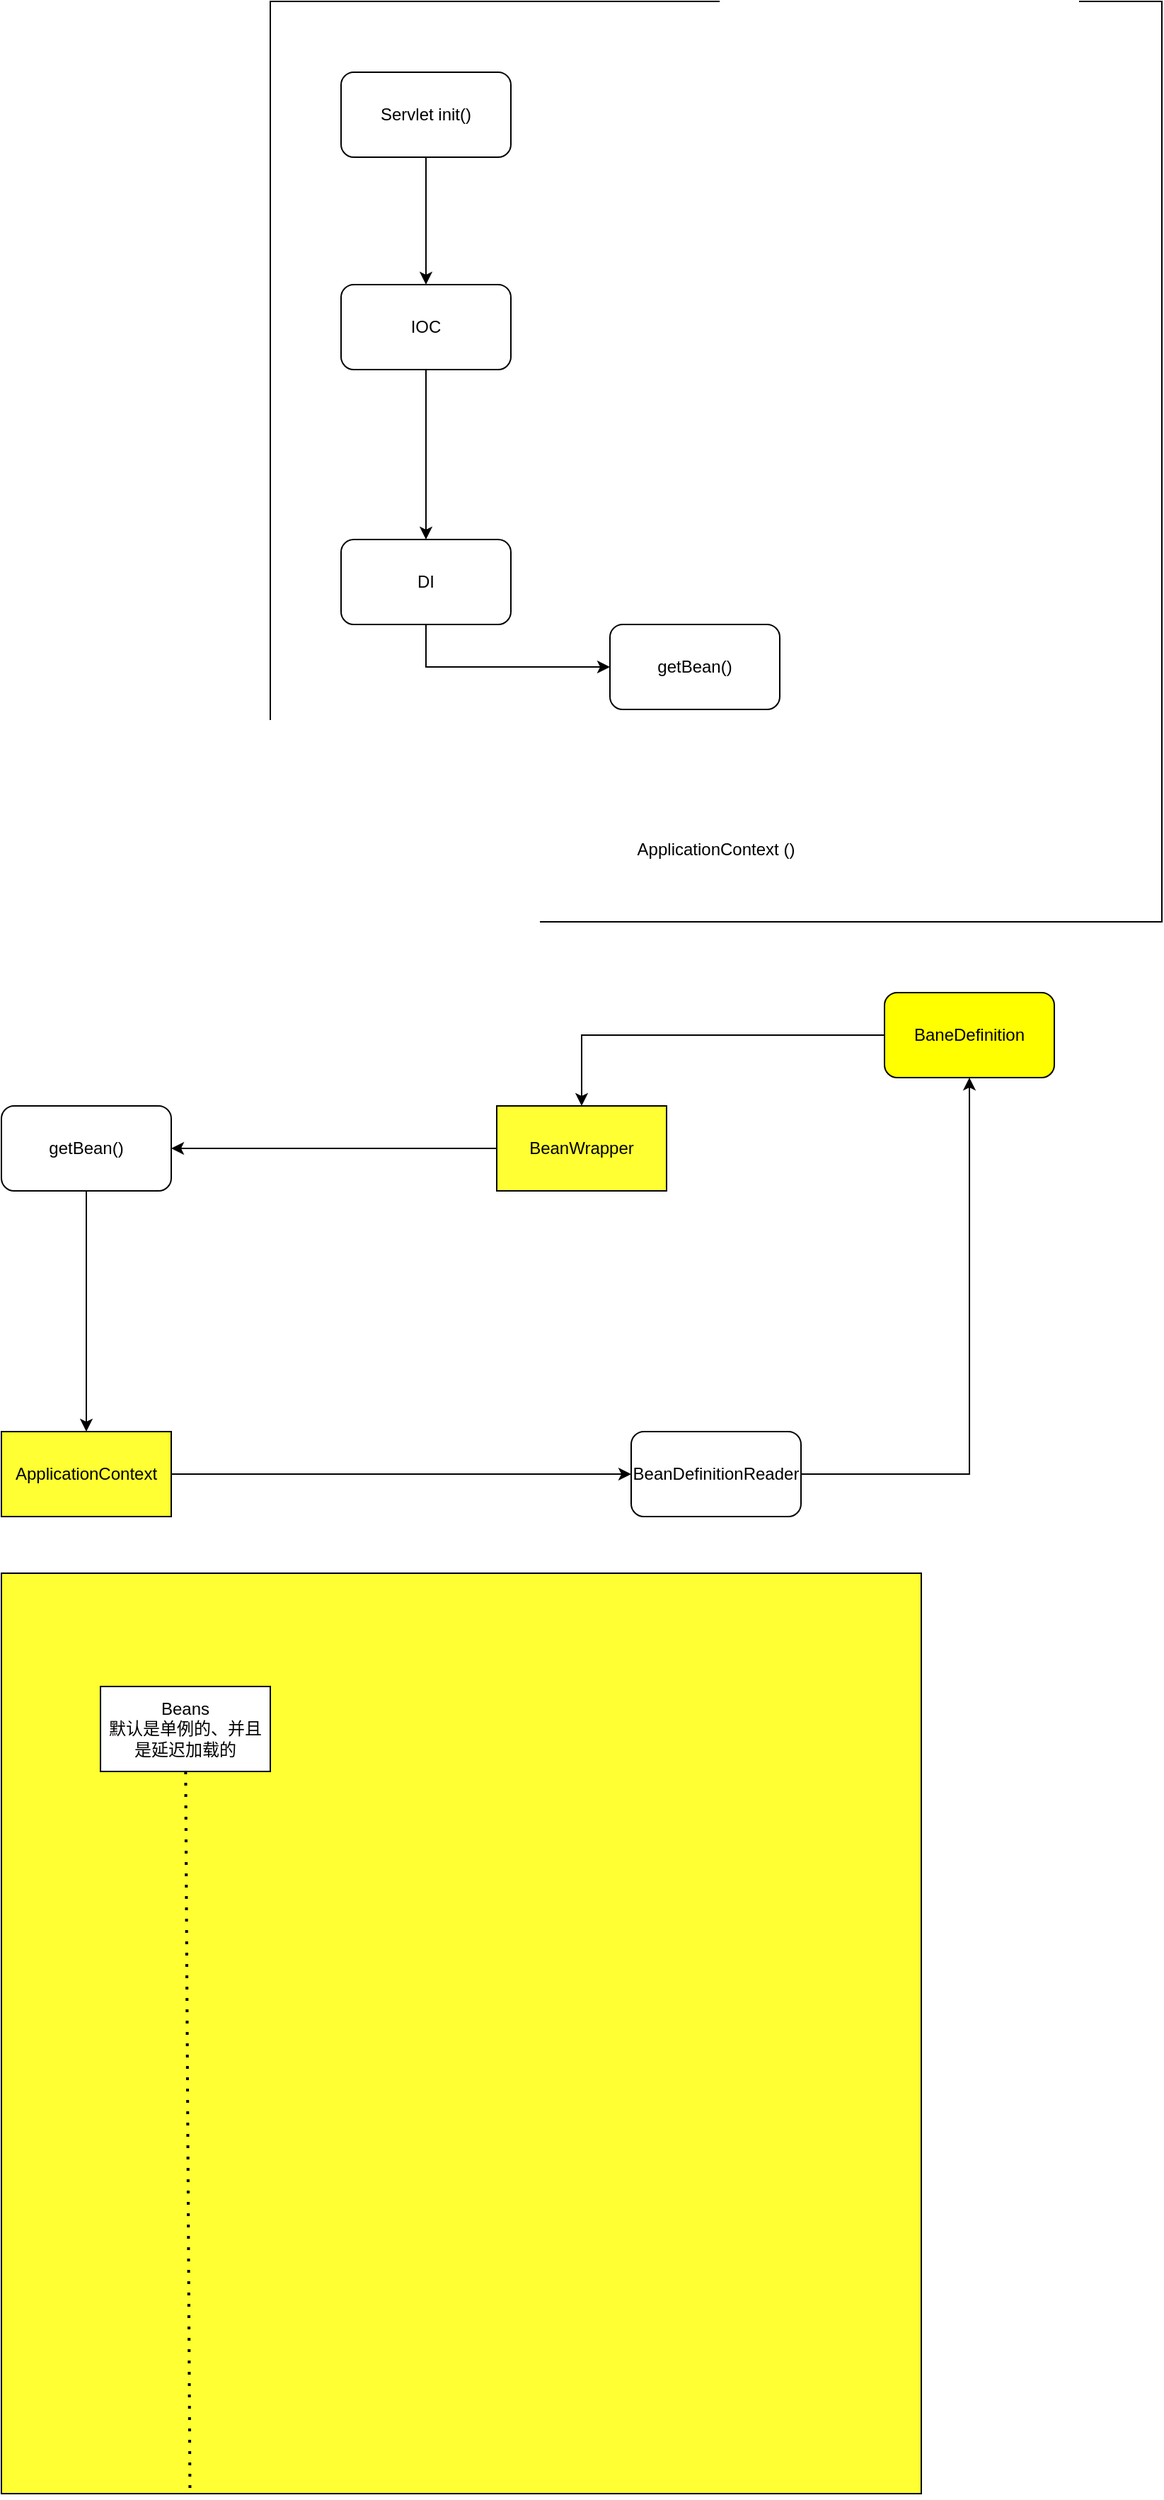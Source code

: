 <mxfile version="20.8.10" type="device"><diagram name="第 1 页" id="-1IuEzwX4lClosSJpbhH"><mxGraphModel dx="1903" dy="1258" grid="1" gridSize="10" guides="1" tooltips="1" connect="1" arrows="1" fold="1" page="1" pageScale="1" pageWidth="827" pageHeight="1169" math="0" shadow="0"><root><mxCell id="0"/><mxCell id="1" parent="0"/><mxCell id="LMoj7f9ACBtbyEProP53-1" value="&lt;br&gt;&lt;br&gt;&lt;br&gt;&lt;br&gt;&lt;br&gt;&lt;br&gt;&lt;br&gt;&lt;br&gt;&lt;br&gt;&lt;br&gt;&lt;br&gt;&lt;br&gt;&lt;br&gt;&lt;br&gt;&lt;br&gt;&lt;br&gt;&lt;br&gt;&lt;br&gt;&lt;br&gt;&lt;br&gt;&lt;br&gt;&lt;br&gt;&lt;br&gt;&lt;br&gt;&lt;br&gt;&lt;br&gt;&lt;br&gt;&lt;br&gt;&lt;br&gt;&lt;br&gt;&lt;br&gt;&lt;br&gt;&lt;br&gt;&lt;br&gt;&lt;br&gt;&lt;br&gt;&lt;br&gt;&lt;br&gt;ApplicationContext ()" style="rounded=0;whiteSpace=wrap;html=1;" vertex="1" parent="1"><mxGeometry x="120" y="100" width="630" height="650" as="geometry"/></mxCell><mxCell id="LMoj7f9ACBtbyEProP53-7" value="" style="edgeStyle=orthogonalEdgeStyle;rounded=0;orthogonalLoop=1;jettySize=auto;html=1;" edge="1" parent="1" source="LMoj7f9ACBtbyEProP53-2" target="LMoj7f9ACBtbyEProP53-3"><mxGeometry relative="1" as="geometry"/></mxCell><mxCell id="LMoj7f9ACBtbyEProP53-2" value="Servlet init()" style="rounded=1;whiteSpace=wrap;html=1;" vertex="1" parent="1"><mxGeometry x="170" y="150" width="120" height="60" as="geometry"/></mxCell><mxCell id="LMoj7f9ACBtbyEProP53-8" style="edgeStyle=orthogonalEdgeStyle;rounded=0;orthogonalLoop=1;jettySize=auto;html=1;" edge="1" parent="1" source="LMoj7f9ACBtbyEProP53-3" target="LMoj7f9ACBtbyEProP53-4"><mxGeometry relative="1" as="geometry"/></mxCell><mxCell id="LMoj7f9ACBtbyEProP53-3" value="IOC" style="rounded=1;whiteSpace=wrap;html=1;" vertex="1" parent="1"><mxGeometry x="170" y="300" width="120" height="60" as="geometry"/></mxCell><mxCell id="LMoj7f9ACBtbyEProP53-6" style="edgeStyle=orthogonalEdgeStyle;rounded=0;orthogonalLoop=1;jettySize=auto;html=1;exitX=0.5;exitY=1;exitDx=0;exitDy=0;" edge="1" parent="1" source="LMoj7f9ACBtbyEProP53-4" target="LMoj7f9ACBtbyEProP53-5"><mxGeometry relative="1" as="geometry"/></mxCell><mxCell id="LMoj7f9ACBtbyEProP53-4" value="DI" style="rounded=1;whiteSpace=wrap;html=1;" vertex="1" parent="1"><mxGeometry x="170" y="480" width="120" height="60" as="geometry"/></mxCell><mxCell id="LMoj7f9ACBtbyEProP53-5" value="getBean()" style="rounded=1;whiteSpace=wrap;html=1;" vertex="1" parent="1"><mxGeometry x="360" y="540" width="120" height="60" as="geometry"/></mxCell><mxCell id="LMoj7f9ACBtbyEProP53-24" style="edgeStyle=orthogonalEdgeStyle;rounded=0;orthogonalLoop=1;jettySize=auto;html=1;" edge="1" parent="1" source="LMoj7f9ACBtbyEProP53-9" target="LMoj7f9ACBtbyEProP53-20"><mxGeometry relative="1" as="geometry"/></mxCell><mxCell id="LMoj7f9ACBtbyEProP53-9" value="getBean()" style="rounded=1;whiteSpace=wrap;html=1;" vertex="1" parent="1"><mxGeometry x="-70" y="880" width="120" height="60" as="geometry"/></mxCell><mxCell id="LMoj7f9ACBtbyEProP53-25" style="edgeStyle=orthogonalEdgeStyle;rounded=0;orthogonalLoop=1;jettySize=auto;html=1;exitX=0;exitY=0.5;exitDx=0;exitDy=0;" edge="1" parent="1" source="LMoj7f9ACBtbyEProP53-10" target="LMoj7f9ACBtbyEProP53-15"><mxGeometry relative="1" as="geometry"/></mxCell><mxCell id="LMoj7f9ACBtbyEProP53-10" value="BaneDefinition" style="rounded=1;whiteSpace=wrap;html=1;fillColor=#FFFF00;" vertex="1" parent="1"><mxGeometry x="554" y="800" width="120" height="60" as="geometry"/></mxCell><mxCell id="LMoj7f9ACBtbyEProP53-23" style="edgeStyle=orthogonalEdgeStyle;rounded=0;orthogonalLoop=1;jettySize=auto;html=1;entryX=0.5;entryY=1;entryDx=0;entryDy=0;" edge="1" parent="1" source="LMoj7f9ACBtbyEProP53-12" target="LMoj7f9ACBtbyEProP53-10"><mxGeometry relative="1" as="geometry"/></mxCell><mxCell id="LMoj7f9ACBtbyEProP53-12" value="BeanDefinitionReader" style="rounded=1;whiteSpace=wrap;html=1;" vertex="1" parent="1"><mxGeometry x="375" y="1110" width="120" height="60" as="geometry"/></mxCell><mxCell id="LMoj7f9ACBtbyEProP53-26" style="edgeStyle=orthogonalEdgeStyle;rounded=0;orthogonalLoop=1;jettySize=auto;html=1;exitX=0;exitY=0.5;exitDx=0;exitDy=0;entryX=1;entryY=0.5;entryDx=0;entryDy=0;" edge="1" parent="1" source="LMoj7f9ACBtbyEProP53-15" target="LMoj7f9ACBtbyEProP53-9"><mxGeometry relative="1" as="geometry"/></mxCell><mxCell id="LMoj7f9ACBtbyEProP53-15" value="BeanWrapper" style="rounded=0;whiteSpace=wrap;html=1;fillColor=#FFFF33;" vertex="1" parent="1"><mxGeometry x="280" y="880" width="120" height="60" as="geometry"/></mxCell><mxCell id="LMoj7f9ACBtbyEProP53-22" style="edgeStyle=orthogonalEdgeStyle;rounded=0;orthogonalLoop=1;jettySize=auto;html=1;entryX=0;entryY=0.5;entryDx=0;entryDy=0;" edge="1" parent="1" source="LMoj7f9ACBtbyEProP53-20" target="LMoj7f9ACBtbyEProP53-12"><mxGeometry relative="1" as="geometry"/></mxCell><mxCell id="LMoj7f9ACBtbyEProP53-20" value="ApplicationContext" style="rounded=0;whiteSpace=wrap;html=1;fillColor=#FFFF33;" vertex="1" parent="1"><mxGeometry x="-70" y="1110" width="120" height="60" as="geometry"/></mxCell><mxCell id="LMoj7f9ACBtbyEProP53-27" value="" style="whiteSpace=wrap;html=1;aspect=fixed;fillColor=#FFFF33;" vertex="1" parent="1"><mxGeometry x="-70" y="1210" width="650" height="650" as="geometry"/></mxCell><mxCell id="LMoj7f9ACBtbyEProP53-28" value="Beans&lt;br&gt;默认是单例的、并且是延迟加载的" style="rounded=0;whiteSpace=wrap;html=1;fillColor=#FFFFFF;" vertex="1" parent="1"><mxGeometry y="1290" width="120" height="60" as="geometry"/></mxCell><mxCell id="LMoj7f9ACBtbyEProP53-29" value="" style="endArrow=none;dashed=1;html=1;dashPattern=1 3;strokeWidth=2;rounded=0;entryX=0.205;entryY=1.002;entryDx=0;entryDy=0;entryPerimeter=0;" edge="1" parent="1" source="LMoj7f9ACBtbyEProP53-28" target="LMoj7f9ACBtbyEProP53-27"><mxGeometry width="50" height="50" relative="1" as="geometry"><mxPoint x="400" y="1560" as="sourcePoint"/><mxPoint x="450" y="1510" as="targetPoint"/></mxGeometry></mxCell></root></mxGraphModel></diagram></mxfile>